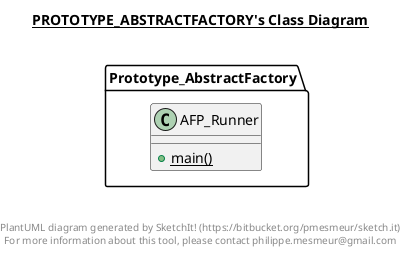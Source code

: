 @startuml

title __PROTOTYPE_ABSTRACTFACTORY's Class Diagram__\n

  namespace Prototype_AbstractFactory {
    class Prototype_AbstractFactory.AFP_Runner {
        {static} + main()
    }
  }
  



right footer


PlantUML diagram generated by SketchIt! (https://bitbucket.org/pmesmeur/sketch.it)
For more information about this tool, please contact philippe.mesmeur@gmail.com
endfooter

@enduml
